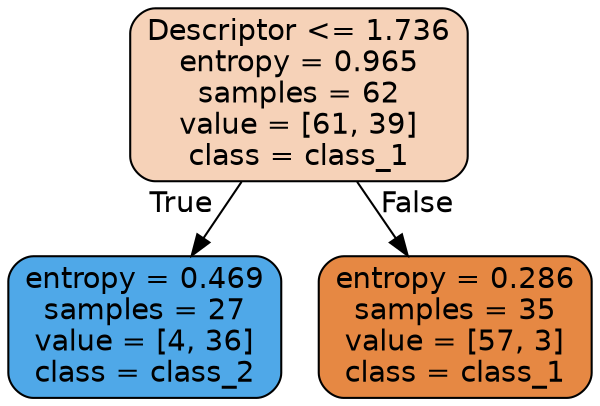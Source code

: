 digraph Tree {
node [shape=box, style="filled, rounded", color="black", fontname="helvetica"] ;
edge [fontname="helvetica"] ;
0 [label="Descriptor <= 1.736\nentropy = 0.965\nsamples = 62\nvalue = [61, 39]\nclass = class_1", fillcolor="#f6d2b8"] ;
1 [label="entropy = 0.469\nsamples = 27\nvalue = [4, 36]\nclass = class_2", fillcolor="#4fa8e8"] ;
0 -> 1 [labeldistance=2.5, labelangle=45, headlabel="True"] ;
2 [label="entropy = 0.286\nsamples = 35\nvalue = [57, 3]\nclass = class_1", fillcolor="#e68843"] ;
0 -> 2 [labeldistance=2.5, labelangle=-45, headlabel="False"] ;
}
